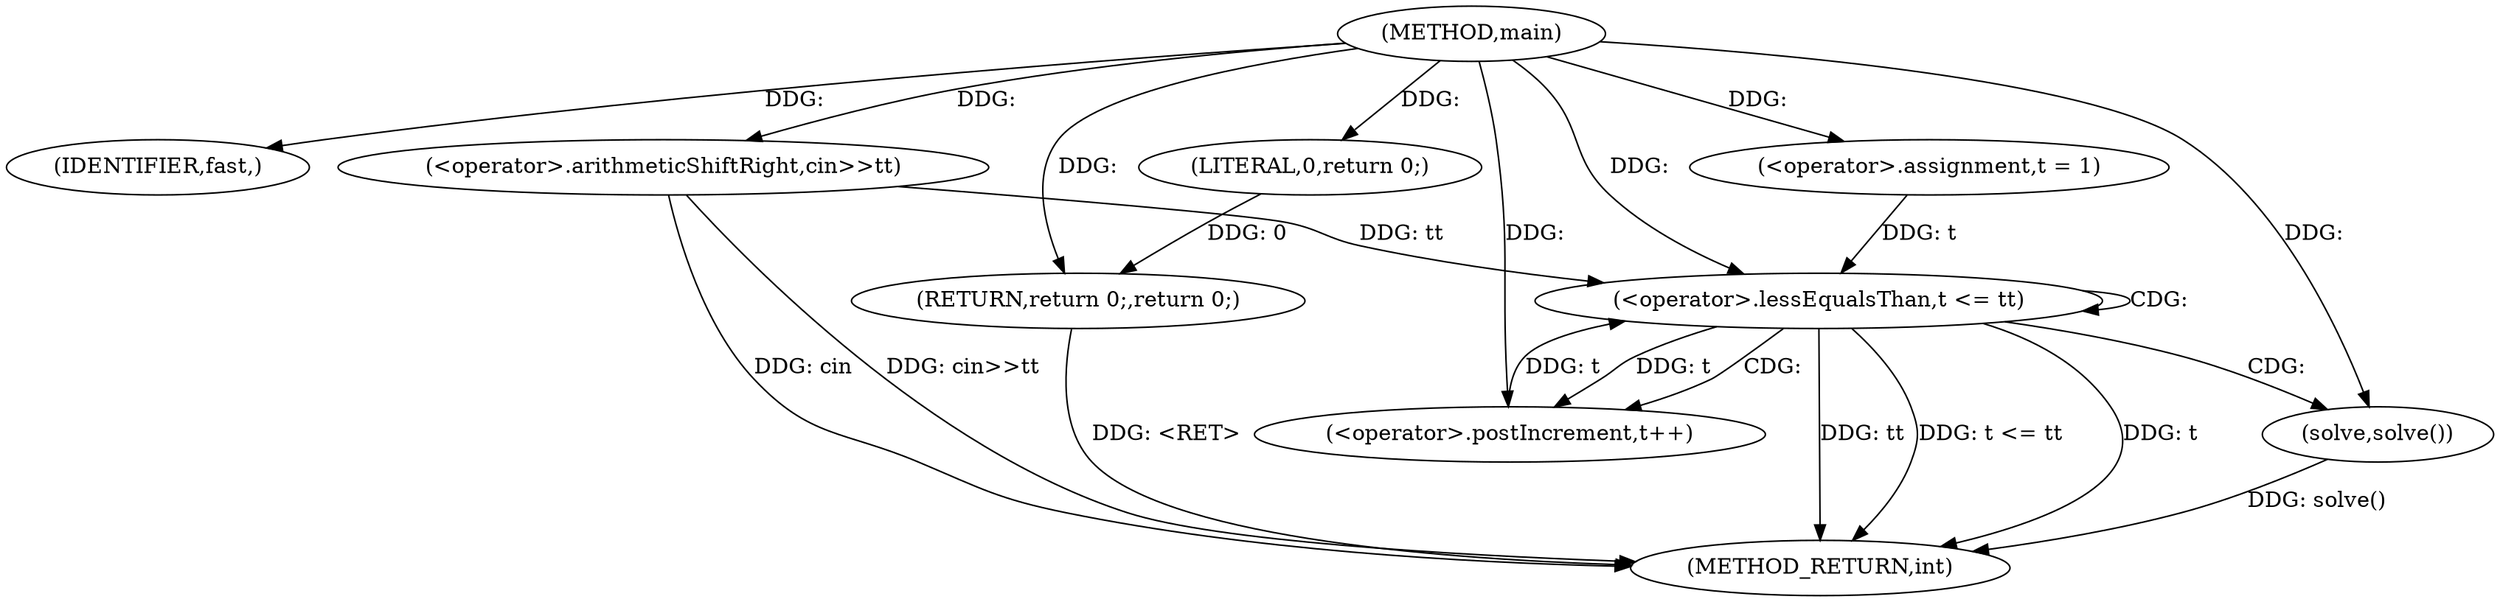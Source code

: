 digraph "main" {  
"1000204" [label = "(METHOD,main)" ]
"1000225" [label = "(METHOD_RETURN,int)" ]
"1000206" [label = "(IDENTIFIER,fast,)" ]
"1000208" [label = "(<operator>.arithmeticShiftRight,cin>>tt)" ]
"1000223" [label = "(RETURN,return 0;,return 0;)" ]
"1000213" [label = "(<operator>.assignment,t = 1)" ]
"1000216" [label = "(<operator>.lessEqualsThan,t <= tt)" ]
"1000219" [label = "(<operator>.postIncrement,t++)" ]
"1000224" [label = "(LITERAL,0,return 0;)" ]
"1000222" [label = "(solve,solve())" ]
  "1000223" -> "1000225"  [ label = "DDG: <RET>"] 
  "1000208" -> "1000225"  [ label = "DDG: cin>>tt"] 
  "1000216" -> "1000225"  [ label = "DDG: t"] 
  "1000216" -> "1000225"  [ label = "DDG: tt"] 
  "1000216" -> "1000225"  [ label = "DDG: t <= tt"] 
  "1000222" -> "1000225"  [ label = "DDG: solve()"] 
  "1000208" -> "1000225"  [ label = "DDG: cin"] 
  "1000204" -> "1000206"  [ label = "DDG: "] 
  "1000224" -> "1000223"  [ label = "DDG: 0"] 
  "1000204" -> "1000223"  [ label = "DDG: "] 
  "1000204" -> "1000208"  [ label = "DDG: "] 
  "1000204" -> "1000213"  [ label = "DDG: "] 
  "1000204" -> "1000224"  [ label = "DDG: "] 
  "1000213" -> "1000216"  [ label = "DDG: t"] 
  "1000219" -> "1000216"  [ label = "DDG: t"] 
  "1000204" -> "1000216"  [ label = "DDG: "] 
  "1000208" -> "1000216"  [ label = "DDG: tt"] 
  "1000216" -> "1000219"  [ label = "DDG: t"] 
  "1000204" -> "1000219"  [ label = "DDG: "] 
  "1000204" -> "1000222"  [ label = "DDG: "] 
  "1000216" -> "1000222"  [ label = "CDG: "] 
  "1000216" -> "1000216"  [ label = "CDG: "] 
  "1000216" -> "1000219"  [ label = "CDG: "] 
}
